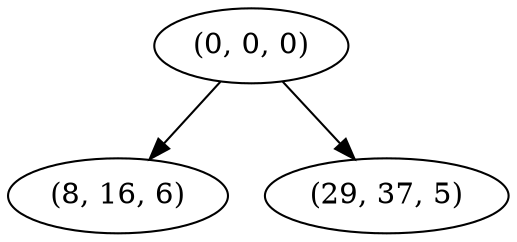 digraph tree {
    "(0, 0, 0)";
    "(8, 16, 6)";
    "(29, 37, 5)";
    "(0, 0, 0)" -> "(8, 16, 6)";
    "(0, 0, 0)" -> "(29, 37, 5)";
}
